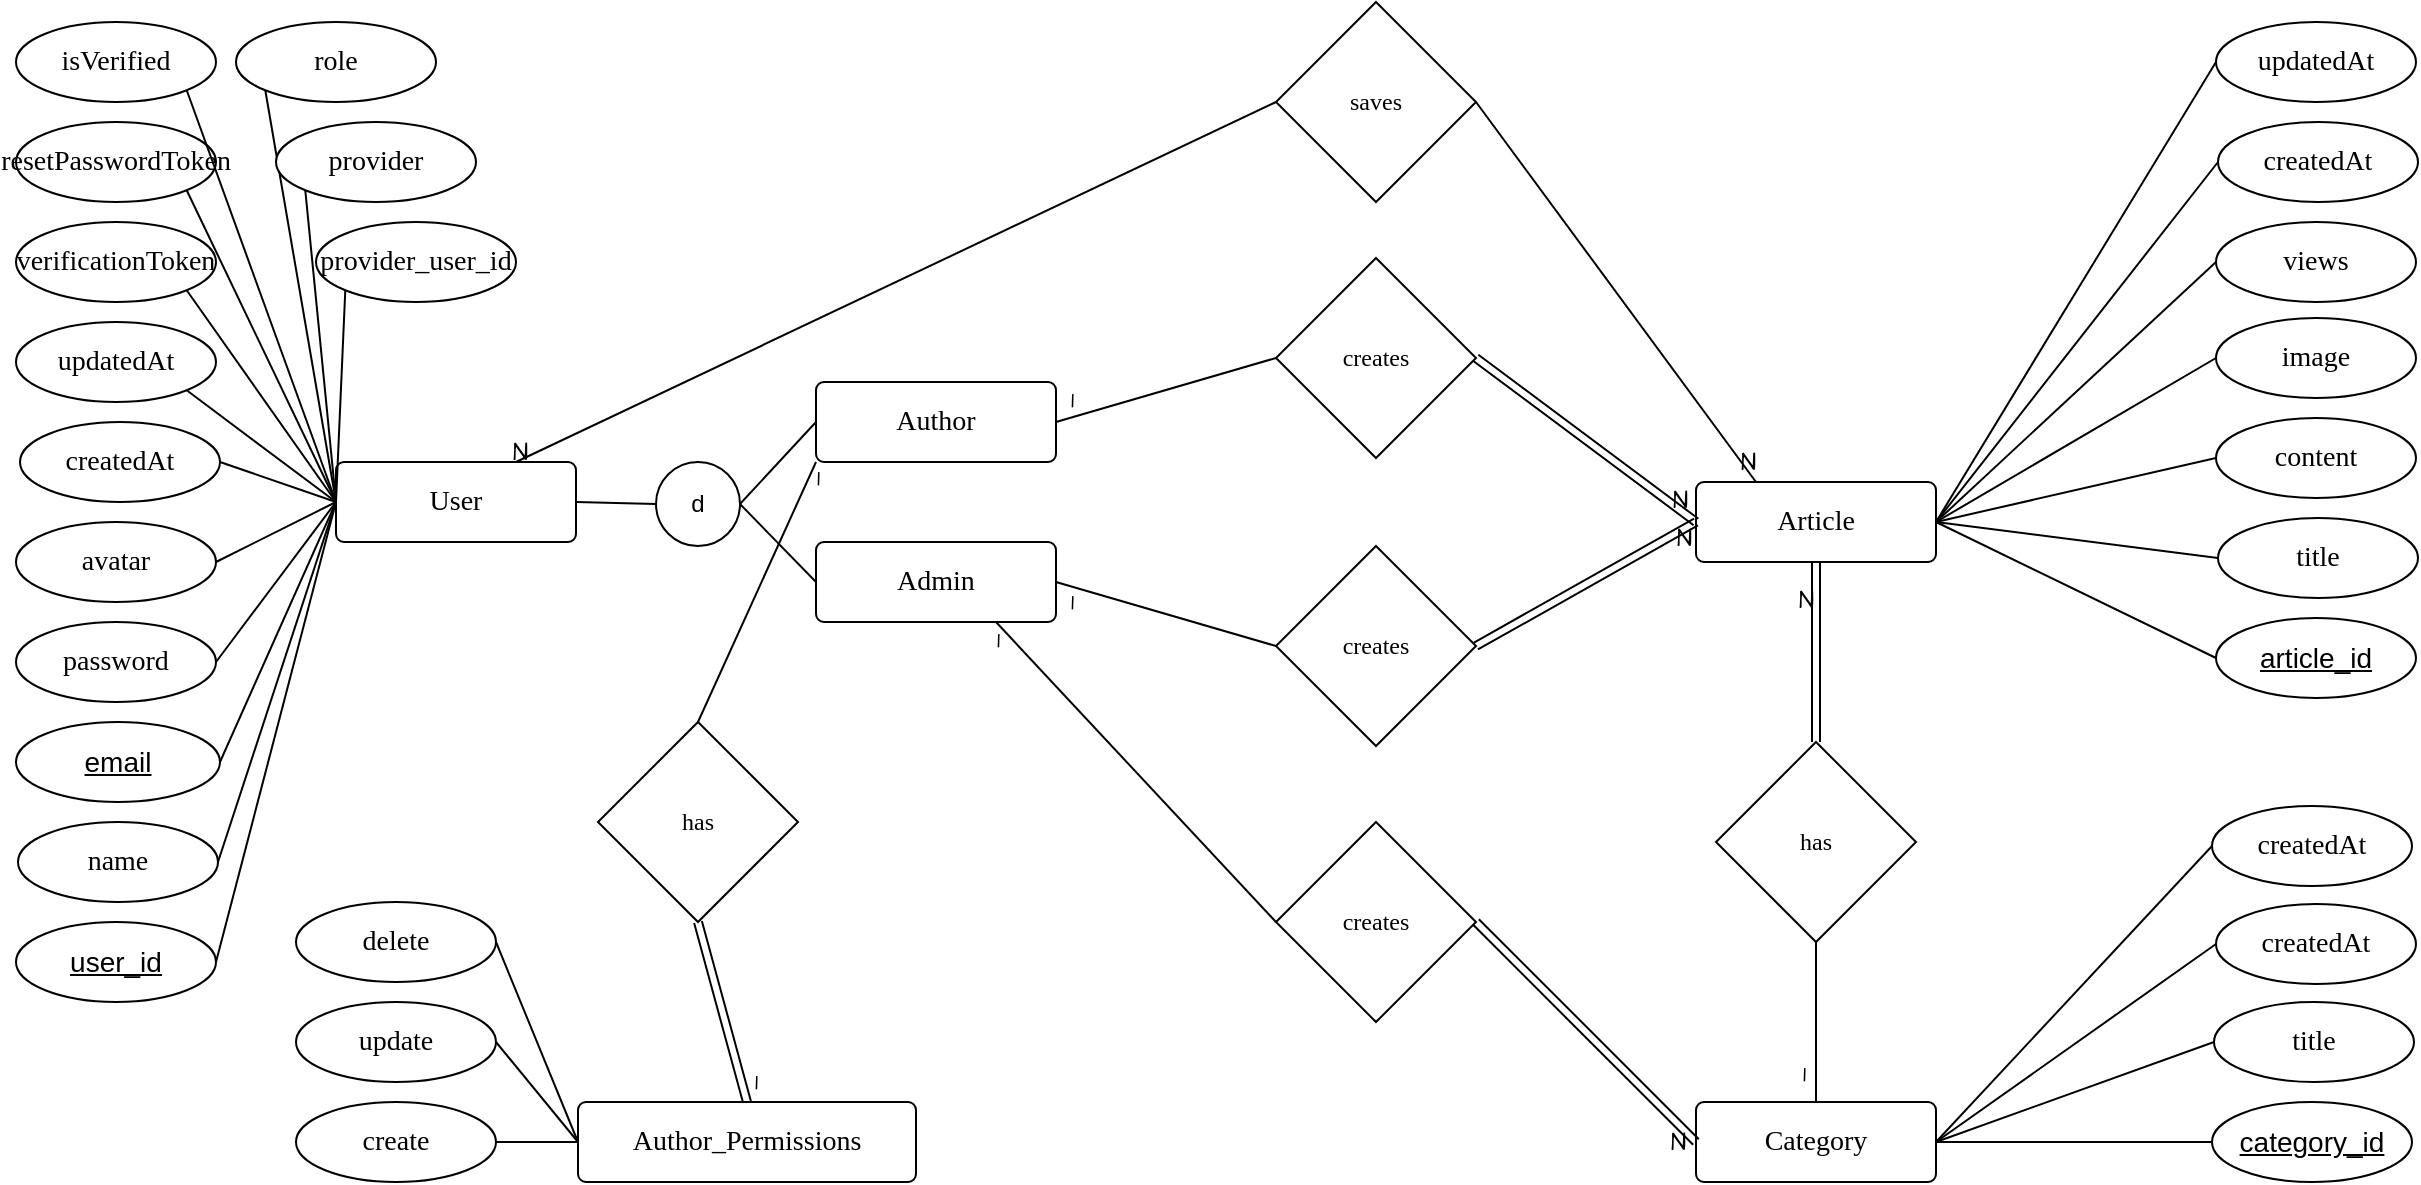 <mxfile version="24.8.9">
  <diagram name="FactEcho_ERD" id="890_jNCDA7X4Bcmrccux">
    <mxGraphModel dx="1867" dy="767" grid="1" gridSize="10" guides="1" tooltips="1" connect="1" arrows="1" fold="1" page="1" pageScale="1" pageWidth="1500" pageHeight="1500" background="#ffffff" math="0" shadow="0">
      <root>
        <mxCell id="0" />
        <mxCell id="1" parent="0" />
        <mxCell id="zv86cnZ0isYPRK_yYeSK-1" value="User" style="rounded=1;arcSize=10;whiteSpace=wrap;html=1;align=center;fontFamily=cascadia code;fontSize=14;" parent="1" vertex="1">
          <mxGeometry x="320" y="300" width="120" height="40" as="geometry" />
        </mxCell>
        <mxCell id="zv86cnZ0isYPRK_yYeSK-5" value="user_id" style="ellipse;whiteSpace=wrap;html=1;align=center;fontStyle=4;fontSize=14;" parent="1" vertex="1">
          <mxGeometry x="160" y="530" width="100" height="40" as="geometry" />
        </mxCell>
        <mxCell id="zv86cnZ0isYPRK_yYeSK-10" value="" style="endArrow=none;html=1;rounded=0;entryX=0;entryY=0.5;entryDx=0;entryDy=0;fontFamily=cascadia code;fontSize=14;exitX=1;exitY=0.5;exitDx=0;exitDy=0;" parent="1" source="zv86cnZ0isYPRK_yYeSK-5" target="zv86cnZ0isYPRK_yYeSK-1" edge="1">
          <mxGeometry relative="1" as="geometry">
            <mxPoint x="349" y="230" as="sourcePoint" />
            <mxPoint x="729" y="350" as="targetPoint" />
            <Array as="points" />
          </mxGeometry>
        </mxCell>
        <mxCell id="zv86cnZ0isYPRK_yYeSK-11" value="name" style="ellipse;whiteSpace=wrap;html=1;align=center;fontFamily=cascadia code;fontSize=14;" parent="1" vertex="1">
          <mxGeometry x="161" y="480" width="100" height="40" as="geometry" />
        </mxCell>
        <mxCell id="fLhaeGa8DQ7M7dZYa2ZT-3" value="password" style="ellipse;whiteSpace=wrap;html=1;align=center;fontFamily=cascadia code;fontSize=14;" parent="1" vertex="1">
          <mxGeometry x="160" y="380" width="100" height="40" as="geometry" />
        </mxCell>
        <mxCell id="fLhaeGa8DQ7M7dZYa2ZT-6" value="" style="endArrow=none;html=1;rounded=0;exitX=1;exitY=0.5;exitDx=0;exitDy=0;fontFamily=cascadia code;fontSize=14;entryX=0;entryY=0.5;entryDx=0;entryDy=0;" parent="1" source="fLhaeGa8DQ7M7dZYa2ZT-4" target="zv86cnZ0isYPRK_yYeSK-1" edge="1">
          <mxGeometry relative="1" as="geometry">
            <mxPoint x="334" y="134" as="sourcePoint" />
            <mxPoint x="401" y="350" as="targetPoint" />
            <Array as="points" />
          </mxGeometry>
        </mxCell>
        <mxCell id="fLhaeGa8DQ7M7dZYa2ZT-7" value="" style="endArrow=none;html=1;rounded=0;entryX=1;entryY=0.5;entryDx=0;entryDy=0;exitX=0;exitY=0.5;exitDx=0;exitDy=0;fontFamily=cascadia code;fontSize=14;exitPerimeter=0;" parent="1" source="zv86cnZ0isYPRK_yYeSK-1" target="fLhaeGa8DQ7M7dZYa2ZT-3" edge="1">
          <mxGeometry relative="1" as="geometry">
            <mxPoint x="344" y="144" as="sourcePoint" />
            <mxPoint x="399" y="190" as="targetPoint" />
            <Array as="points" />
          </mxGeometry>
        </mxCell>
        <mxCell id="fLhaeGa8DQ7M7dZYa2ZT-8" value="avatar" style="ellipse;whiteSpace=wrap;html=1;align=center;fontFamily=cascadia code;fontSize=14;" parent="1" vertex="1">
          <mxGeometry x="160" y="330" width="100" height="40" as="geometry" />
        </mxCell>
        <mxCell id="fLhaeGa8DQ7M7dZYa2ZT-9" value="" style="endArrow=none;html=1;rounded=0;entryX=1;entryY=0.5;entryDx=0;entryDy=0;exitX=0;exitY=0.5;exitDx=0;exitDy=0;fontFamily=cascadia code;fontSize=14;" parent="1" source="zv86cnZ0isYPRK_yYeSK-1" target="fLhaeGa8DQ7M7dZYa2ZT-8" edge="1">
          <mxGeometry relative="1" as="geometry">
            <mxPoint x="449" y="180" as="sourcePoint" />
            <mxPoint x="504" y="134" as="targetPoint" />
            <Array as="points" />
          </mxGeometry>
        </mxCell>
        <mxCell id="fLhaeGa8DQ7M7dZYa2ZT-14" value="createdAt" style="ellipse;whiteSpace=wrap;html=1;align=center;fontFamily=cascadia code;fontSize=14;" parent="1" vertex="1">
          <mxGeometry x="162" y="280" width="100" height="40" as="geometry" />
        </mxCell>
        <mxCell id="fLhaeGa8DQ7M7dZYa2ZT-15" value="updatedAt" style="ellipse;whiteSpace=wrap;html=1;align=center;fontFamily=cascadia code;fontSize=14;" parent="1" vertex="1">
          <mxGeometry x="160" y="230" width="100" height="40" as="geometry" />
        </mxCell>
        <mxCell id="fLhaeGa8DQ7M7dZYa2ZT-61" value="" style="endArrow=none;html=1;rounded=0;entryX=0;entryY=0.5;entryDx=0;entryDy=0;exitX=1;exitY=0.5;exitDx=0;exitDy=0;fontFamily=cascadia code;fontSize=14;" parent="1" source="zv86cnZ0isYPRK_yYeSK-11" target="zv86cnZ0isYPRK_yYeSK-1" edge="1">
          <mxGeometry relative="1" as="geometry">
            <mxPoint x="409" y="130" as="sourcePoint" />
            <mxPoint x="439" y="250" as="targetPoint" />
            <Array as="points" />
          </mxGeometry>
        </mxCell>
        <mxCell id="fLhaeGa8DQ7M7dZYa2ZT-4" value="email" style="ellipse;whiteSpace=wrap;html=1;align=center;fontStyle=4;fontSize=14;" parent="1" vertex="1">
          <mxGeometry x="160" y="430" width="102" height="40" as="geometry" />
        </mxCell>
        <mxCell id="fLhaeGa8DQ7M7dZYa2ZT-66" value="" style="endArrow=none;html=1;rounded=0;entryX=1;entryY=1;entryDx=0;entryDy=0;fontFamily=cascadia code;fontSize=14;exitX=0;exitY=0.5;exitDx=0;exitDy=0;" parent="1" source="zv86cnZ0isYPRK_yYeSK-1" target="fLhaeGa8DQ7M7dZYa2ZT-15" edge="1">
          <mxGeometry relative="1" as="geometry">
            <mxPoint x="519" y="250" as="sourcePoint" />
            <mxPoint x="589" y="110" as="targetPoint" />
            <Array as="points" />
          </mxGeometry>
        </mxCell>
        <mxCell id="fLhaeGa8DQ7M7dZYa2ZT-67" value="" style="endArrow=none;html=1;rounded=0;entryX=1;entryY=0.5;entryDx=0;entryDy=0;fontFamily=cascadia code;fontSize=14;exitX=0;exitY=0.5;exitDx=0;exitDy=0;" parent="1" source="zv86cnZ0isYPRK_yYeSK-1" target="fLhaeGa8DQ7M7dZYa2ZT-14" edge="1">
          <mxGeometry relative="1" as="geometry">
            <mxPoint x="529" y="260" as="sourcePoint" />
            <mxPoint x="654" y="134" as="targetPoint" />
            <Array as="points" />
          </mxGeometry>
        </mxCell>
        <mxCell id="KDxauUP3_yt1p3gHTJt_-2" value="isVerified" style="ellipse;whiteSpace=wrap;html=1;align=center;fontFamily=cascadia code;fontSize=14;" parent="1" vertex="1">
          <mxGeometry x="160" y="80" width="100" height="40" as="geometry" />
        </mxCell>
        <mxCell id="KDxauUP3_yt1p3gHTJt_-3" value="" style="endArrow=none;html=1;rounded=0;entryX=0;entryY=1;entryDx=0;entryDy=0;fontFamily=cascadia code;fontSize=14;exitX=0;exitY=0.5;exitDx=0;exitDy=0;" parent="1" source="zv86cnZ0isYPRK_yYeSK-1" target="JEWM_2Tjk1kCpfGmvyTu-3" edge="1">
          <mxGeometry relative="1" as="geometry">
            <mxPoint x="509" y="200" as="sourcePoint" />
            <mxPoint x="589" y="240" as="targetPoint" />
            <Array as="points" />
          </mxGeometry>
        </mxCell>
        <mxCell id="KDxauUP3_yt1p3gHTJt_-4" value="resetPasswordToken" style="ellipse;whiteSpace=wrap;html=1;align=center;fontFamily=cascadia code;fontSize=14;" parent="1" vertex="1">
          <mxGeometry x="160" y="130" width="100" height="40" as="geometry" />
        </mxCell>
        <mxCell id="KDxauUP3_yt1p3gHTJt_-5" value="verificationToken" style="ellipse;whiteSpace=wrap;html=1;align=center;fontFamily=cascadia code;fontSize=14;" parent="1" vertex="1">
          <mxGeometry x="160" y="180" width="100" height="40" as="geometry" />
        </mxCell>
        <mxCell id="KDxauUP3_yt1p3gHTJt_-6" value="" style="endArrow=none;html=1;rounded=0;entryX=1;entryY=1;entryDx=0;entryDy=0;fontFamily=cascadia code;fontSize=14;exitX=0;exitY=0.5;exitDx=0;exitDy=0;" parent="1" source="zv86cnZ0isYPRK_yYeSK-1" target="KDxauUP3_yt1p3gHTJt_-4" edge="1">
          <mxGeometry relative="1" as="geometry">
            <mxPoint x="509" y="170" as="sourcePoint" />
            <mxPoint x="589" y="90" as="targetPoint" />
            <Array as="points" />
          </mxGeometry>
        </mxCell>
        <mxCell id="KDxauUP3_yt1p3gHTJt_-7" value="" style="endArrow=none;html=1;rounded=0;entryX=1;entryY=1;entryDx=0;entryDy=0;fontFamily=cascadia code;fontSize=14;exitX=0;exitY=0.5;exitDx=0;exitDy=0;" parent="1" source="zv86cnZ0isYPRK_yYeSK-1" target="KDxauUP3_yt1p3gHTJt_-5" edge="1">
          <mxGeometry relative="1" as="geometry">
            <mxPoint x="519" y="180" as="sourcePoint" />
            <mxPoint x="599" y="100" as="targetPoint" />
            <Array as="points" />
          </mxGeometry>
        </mxCell>
        <mxCell id="Nm6vEAilwif3-0i5tu0z-9" value="Article" style="rounded=1;arcSize=10;whiteSpace=wrap;html=1;align=center;fontFamily=cascadia code;fontSize=14;" parent="1" vertex="1">
          <mxGeometry x="1000" y="310" width="120" height="40" as="geometry" />
        </mxCell>
        <mxCell id="Nm6vEAilwif3-0i5tu0z-10" value="article_id" style="ellipse;whiteSpace=wrap;html=1;align=center;fontStyle=4;fontSize=14;" parent="1" vertex="1">
          <mxGeometry x="1260" y="378" width="100" height="40" as="geometry" />
        </mxCell>
        <mxCell id="Nm6vEAilwif3-0i5tu0z-11" value="" style="endArrow=none;html=1;rounded=0;entryX=1;entryY=0.5;entryDx=0;entryDy=0;fontFamily=cascadia code;fontSize=14;exitX=0;exitY=0.5;exitDx=0;exitDy=0;" parent="1" source="Nm6vEAilwif3-0i5tu0z-10" target="Nm6vEAilwif3-0i5tu0z-9" edge="1">
          <mxGeometry relative="1" as="geometry">
            <mxPoint x="800" y="-42" as="sourcePoint" />
            <mxPoint x="1180" y="78" as="targetPoint" />
            <Array as="points" />
          </mxGeometry>
        </mxCell>
        <mxCell id="Nm6vEAilwif3-0i5tu0z-12" value="title" style="ellipse;whiteSpace=wrap;html=1;align=center;fontFamily=cascadia code;fontSize=14;" parent="1" vertex="1">
          <mxGeometry x="1261" y="328" width="100" height="40" as="geometry" />
        </mxCell>
        <mxCell id="Nm6vEAilwif3-0i5tu0z-14" value="image" style="ellipse;whiteSpace=wrap;html=1;align=center;fontFamily=cascadia code;fontSize=14;" parent="1" vertex="1">
          <mxGeometry x="1260" y="228" width="100" height="40" as="geometry" />
        </mxCell>
        <mxCell id="Nm6vEAilwif3-0i5tu0z-15" value="" style="endArrow=none;html=1;rounded=0;exitX=0;exitY=0.5;exitDx=0;exitDy=0;fontFamily=cascadia code;fontSize=14;entryX=1;entryY=0.5;entryDx=0;entryDy=0;" parent="1" source="Nm6vEAilwif3-0i5tu0z-38" target="Nm6vEAilwif3-0i5tu0z-9" edge="1">
          <mxGeometry relative="1" as="geometry">
            <mxPoint x="713.0" y="178" as="sourcePoint" />
            <mxPoint x="852" y="78" as="targetPoint" />
            <Array as="points" />
          </mxGeometry>
        </mxCell>
        <mxCell id="Nm6vEAilwif3-0i5tu0z-16" value="" style="endArrow=none;html=1;rounded=0;entryX=0;entryY=0.5;entryDx=0;entryDy=0;exitX=1;exitY=0.5;exitDx=0;exitDy=0;fontFamily=cascadia code;fontSize=14;" parent="1" source="Nm6vEAilwif3-0i5tu0z-9" target="Nm6vEAilwif3-0i5tu0z-14" edge="1">
          <mxGeometry relative="1" as="geometry">
            <mxPoint x="795" y="-128" as="sourcePoint" />
            <mxPoint x="850" y="-82" as="targetPoint" />
            <Array as="points" />
          </mxGeometry>
        </mxCell>
        <mxCell id="Nm6vEAilwif3-0i5tu0z-19" value="createdAt" style="ellipse;whiteSpace=wrap;html=1;align=center;fontFamily=cascadia code;fontSize=14;" parent="1" vertex="1">
          <mxGeometry x="1261" y="130" width="100" height="40" as="geometry" />
        </mxCell>
        <mxCell id="Nm6vEAilwif3-0i5tu0z-20" value="updatedAt" style="ellipse;whiteSpace=wrap;html=1;align=center;fontFamily=cascadia code;fontSize=14;" parent="1" vertex="1">
          <mxGeometry x="1260" y="80" width="100" height="40" as="geometry" />
        </mxCell>
        <mxCell id="Nm6vEAilwif3-0i5tu0z-21" value="" style="endArrow=none;html=1;rounded=0;entryX=1;entryY=0.5;entryDx=0;entryDy=0;exitX=0;exitY=0.5;exitDx=0;exitDy=0;fontFamily=cascadia code;fontSize=14;" parent="1" source="Nm6vEAilwif3-0i5tu0z-12" target="Nm6vEAilwif3-0i5tu0z-9" edge="1">
          <mxGeometry relative="1" as="geometry">
            <mxPoint x="860" y="-142" as="sourcePoint" />
            <mxPoint x="890" y="-22" as="targetPoint" />
            <Array as="points" />
          </mxGeometry>
        </mxCell>
        <mxCell id="Nm6vEAilwif3-0i5tu0z-24" value="" style="endArrow=none;html=1;rounded=0;entryX=0;entryY=0.5;entryDx=0;entryDy=0;fontFamily=cascadia code;fontSize=14;exitX=1;exitY=0.5;exitDx=0;exitDy=0;" parent="1" source="Nm6vEAilwif3-0i5tu0z-9" target="Nm6vEAilwif3-0i5tu0z-20" edge="1">
          <mxGeometry relative="1" as="geometry">
            <mxPoint x="970" y="-22" as="sourcePoint" />
            <mxPoint x="1040" y="-162" as="targetPoint" />
            <Array as="points" />
          </mxGeometry>
        </mxCell>
        <mxCell id="Nm6vEAilwif3-0i5tu0z-25" value="" style="endArrow=none;html=1;rounded=0;entryX=0;entryY=0.5;entryDx=0;entryDy=0;fontFamily=cascadia code;fontSize=14;exitX=1;exitY=0.5;exitDx=0;exitDy=0;" parent="1" source="Nm6vEAilwif3-0i5tu0z-9" target="Nm6vEAilwif3-0i5tu0z-19" edge="1">
          <mxGeometry relative="1" as="geometry">
            <mxPoint x="980" y="-12" as="sourcePoint" />
            <mxPoint x="1105" y="-138" as="targetPoint" />
            <Array as="points" />
          </mxGeometry>
        </mxCell>
        <mxCell id="Nm6vEAilwif3-0i5tu0z-38" value="content" style="ellipse;whiteSpace=wrap;html=1;align=center;fontFamily=cascadia code;fontSize=14;" parent="1" vertex="1">
          <mxGeometry x="1260" y="278" width="100" height="40" as="geometry" />
        </mxCell>
        <mxCell id="Nm6vEAilwif3-0i5tu0z-39" value="Category" style="rounded=1;arcSize=10;whiteSpace=wrap;html=1;align=center;fontFamily=cascadia code;fontSize=14;" parent="1" vertex="1">
          <mxGeometry x="1000" y="620" width="120" height="40" as="geometry" />
        </mxCell>
        <mxCell id="Nm6vEAilwif3-0i5tu0z-40" value="category_id" style="ellipse;whiteSpace=wrap;html=1;align=center;fontStyle=4;fontSize=14;" parent="1" vertex="1">
          <mxGeometry x="1258" y="620" width="100" height="40" as="geometry" />
        </mxCell>
        <mxCell id="Nm6vEAilwif3-0i5tu0z-41" value="" style="endArrow=none;html=1;rounded=0;entryX=1;entryY=0.5;entryDx=0;entryDy=0;fontFamily=cascadia code;fontSize=14;exitX=0;exitY=0.5;exitDx=0;exitDy=0;" parent="1" source="Nm6vEAilwif3-0i5tu0z-40" target="Nm6vEAilwif3-0i5tu0z-39" edge="1">
          <mxGeometry relative="1" as="geometry">
            <mxPoint x="800" y="440" as="sourcePoint" />
            <mxPoint x="1180" y="560" as="targetPoint" />
            <Array as="points" />
          </mxGeometry>
        </mxCell>
        <mxCell id="Nm6vEAilwif3-0i5tu0z-42" value="title" style="ellipse;whiteSpace=wrap;html=1;align=center;fontFamily=cascadia code;fontSize=14;" parent="1" vertex="1">
          <mxGeometry x="1259" y="570" width="100" height="40" as="geometry" />
        </mxCell>
        <mxCell id="Nm6vEAilwif3-0i5tu0z-44" value="createdAt" style="ellipse;whiteSpace=wrap;html=1;align=center;fontFamily=cascadia code;fontSize=14;" parent="1" vertex="1">
          <mxGeometry x="1260" y="521" width="100" height="40" as="geometry" />
        </mxCell>
        <mxCell id="Nm6vEAilwif3-0i5tu0z-46" value="" style="endArrow=none;html=1;rounded=0;entryX=0;entryY=0.5;entryDx=0;entryDy=0;exitX=1;exitY=0.5;exitDx=0;exitDy=0;fontFamily=cascadia code;fontSize=14;" parent="1" source="Nm6vEAilwif3-0i5tu0z-39" target="Nm6vEAilwif3-0i5tu0z-44" edge="1">
          <mxGeometry relative="1" as="geometry">
            <mxPoint x="795" y="354" as="sourcePoint" />
            <mxPoint x="850" y="400" as="targetPoint" />
            <Array as="points" />
          </mxGeometry>
        </mxCell>
        <mxCell id="Nm6vEAilwif3-0i5tu0z-50" value="" style="endArrow=none;html=1;rounded=0;entryX=1;entryY=0.5;entryDx=0;entryDy=0;exitX=0;exitY=0.5;exitDx=0;exitDy=0;fontFamily=cascadia code;fontSize=14;" parent="1" source="Nm6vEAilwif3-0i5tu0z-42" target="Nm6vEAilwif3-0i5tu0z-39" edge="1">
          <mxGeometry relative="1" as="geometry">
            <mxPoint x="860" y="340" as="sourcePoint" />
            <mxPoint x="890" y="460" as="targetPoint" />
            <Array as="points" />
          </mxGeometry>
        </mxCell>
        <mxCell id="Nm6vEAilwif3-0i5tu0z-61" value="has" style="rhombus;whiteSpace=wrap;html=1;hachureGap=4;fontFamily=cascadia code;" parent="1" vertex="1">
          <mxGeometry x="1010" y="440" width="100" height="100" as="geometry" />
        </mxCell>
        <mxCell id="Nm6vEAilwif3-0i5tu0z-68" value="" style="shape=link;html=1;rounded=0;hachureGap=4;fontFamily=Architects Daughter;fontSource=https%3A%2F%2Ffonts.googleapis.com%2Fcss%3Ffamily%3DArchitects%2BDaughter;exitX=0.5;exitY=0;exitDx=0;exitDy=0;entryX=0.5;entryY=1;entryDx=0;entryDy=0;" parent="1" source="Nm6vEAilwif3-0i5tu0z-61" target="Nm6vEAilwif3-0i5tu0z-9" edge="1">
          <mxGeometry relative="1" as="geometry">
            <mxPoint x="1139" y="408" as="sourcePoint" />
            <mxPoint x="1259" y="338" as="targetPoint" />
          </mxGeometry>
        </mxCell>
        <mxCell id="Nm6vEAilwif3-0i5tu0z-69" value="N" style="resizable=0;html=1;whiteSpace=wrap;align=right;verticalAlign=bottom;hachureGap=4;fontFamily=Architects Daughter;fontSource=https%3A%2F%2Ffonts.googleapis.com%2Fcss%3Ffamily%3DArchitects%2BDaughter;" parent="Nm6vEAilwif3-0i5tu0z-68" connectable="0" vertex="1">
          <mxGeometry x="1" relative="1" as="geometry">
            <mxPoint y="28" as="offset" />
          </mxGeometry>
        </mxCell>
        <mxCell id="Nm6vEAilwif3-0i5tu0z-70" value="" style="endArrow=none;html=1;rounded=0;hachureGap=4;fontFamily=Architects Daughter;fontSource=https%3A%2F%2Ffonts.googleapis.com%2Fcss%3Ffamily%3DArchitects%2BDaughter;exitX=0.5;exitY=1;exitDx=0;exitDy=0;entryX=0.5;entryY=0;entryDx=0;entryDy=0;" parent="1" source="Nm6vEAilwif3-0i5tu0z-61" target="Nm6vEAilwif3-0i5tu0z-39" edge="1">
          <mxGeometry relative="1" as="geometry">
            <mxPoint x="1028" y="650" as="sourcePoint" />
            <mxPoint x="1027" y="740" as="targetPoint" />
          </mxGeometry>
        </mxCell>
        <mxCell id="Nm6vEAilwif3-0i5tu0z-71" value="1" style="resizable=0;html=1;whiteSpace=wrap;align=right;verticalAlign=bottom;hachureGap=4;fontFamily=Architects Daughter;fontSource=https%3A%2F%2Ffonts.googleapis.com%2Fcss%3Ffamily%3DArchitects%2BDaughter;" parent="Nm6vEAilwif3-0i5tu0z-70" connectable="0" vertex="1">
          <mxGeometry x="1" relative="1" as="geometry">
            <mxPoint x="-4" y="-5" as="offset" />
          </mxGeometry>
        </mxCell>
        <mxCell id="wHfs2Xhjp_VA-QUPZ6fN-3" value="createdAt" style="ellipse;whiteSpace=wrap;html=1;align=center;fontFamily=cascadia code;fontSize=14;" parent="1" vertex="1">
          <mxGeometry x="1258" y="472" width="100" height="40" as="geometry" />
        </mxCell>
        <mxCell id="wHfs2Xhjp_VA-QUPZ6fN-4" value="" style="endArrow=none;html=1;rounded=0;entryX=0;entryY=0.5;entryDx=0;entryDy=0;exitX=1;exitY=0.5;exitDx=0;exitDy=0;fontFamily=cascadia code;fontSize=14;" parent="1" source="Nm6vEAilwif3-0i5tu0z-39" target="wHfs2Xhjp_VA-QUPZ6fN-3" edge="1">
          <mxGeometry relative="1" as="geometry">
            <mxPoint x="982" y="770" as="sourcePoint" />
            <mxPoint x="723" y="671" as="targetPoint" />
            <Array as="points" />
          </mxGeometry>
        </mxCell>
        <mxCell id="wHfs2Xhjp_VA-QUPZ6fN-7" value="Author" style="rounded=1;arcSize=10;whiteSpace=wrap;html=1;align=center;fontFamily=cascadia code;fontSize=14;" parent="1" vertex="1">
          <mxGeometry x="560" y="260" width="120" height="40" as="geometry" />
        </mxCell>
        <mxCell id="wHfs2Xhjp_VA-QUPZ6fN-8" value="Admin" style="rounded=1;arcSize=10;whiteSpace=wrap;html=1;align=center;fontFamily=cascadia code;fontSize=14;" parent="1" vertex="1">
          <mxGeometry x="560" y="340" width="120" height="40" as="geometry" />
        </mxCell>
        <mxCell id="wHfs2Xhjp_VA-QUPZ6fN-9" value="d" style="ellipse;whiteSpace=wrap;html=1;aspect=fixed;" parent="1" vertex="1">
          <mxGeometry x="480" y="300" width="42" height="42" as="geometry" />
        </mxCell>
        <mxCell id="wHfs2Xhjp_VA-QUPZ6fN-10" value="" style="endArrow=none;html=1;rounded=0;entryX=1;entryY=0.5;entryDx=0;entryDy=0;exitX=0;exitY=0.5;exitDx=0;exitDy=0;fontFamily=cascadia code;fontSize=14;" parent="1" source="wHfs2Xhjp_VA-QUPZ6fN-9" target="zv86cnZ0isYPRK_yYeSK-1" edge="1">
          <mxGeometry relative="1" as="geometry">
            <mxPoint x="330" y="330" as="sourcePoint" />
            <mxPoint x="270" y="410" as="targetPoint" />
            <Array as="points" />
          </mxGeometry>
        </mxCell>
        <mxCell id="wHfs2Xhjp_VA-QUPZ6fN-11" value="" style="endArrow=none;html=1;rounded=0;entryX=1;entryY=0.5;entryDx=0;entryDy=0;exitX=0;exitY=0.5;exitDx=0;exitDy=0;fontFamily=cascadia code;fontSize=14;" parent="1" source="wHfs2Xhjp_VA-QUPZ6fN-7" target="wHfs2Xhjp_VA-QUPZ6fN-9" edge="1">
          <mxGeometry relative="1" as="geometry">
            <mxPoint x="490" y="331" as="sourcePoint" />
            <mxPoint x="450" y="330" as="targetPoint" />
            <Array as="points" />
          </mxGeometry>
        </mxCell>
        <mxCell id="wHfs2Xhjp_VA-QUPZ6fN-12" value="" style="endArrow=none;html=1;rounded=0;entryX=1;entryY=0.5;entryDx=0;entryDy=0;exitX=0;exitY=0.5;exitDx=0;exitDy=0;fontFamily=cascadia code;fontSize=14;" parent="1" source="wHfs2Xhjp_VA-QUPZ6fN-8" target="wHfs2Xhjp_VA-QUPZ6fN-9" edge="1">
          <mxGeometry relative="1" as="geometry">
            <mxPoint x="570" y="290" as="sourcePoint" />
            <mxPoint x="532" y="331" as="targetPoint" />
            <Array as="points" />
          </mxGeometry>
        </mxCell>
        <mxCell id="wHfs2Xhjp_VA-QUPZ6fN-17" value="creates" style="rhombus;whiteSpace=wrap;html=1;hachureGap=4;fontFamily=cascadia code;" parent="1" vertex="1">
          <mxGeometry x="790" y="198" width="100" height="100" as="geometry" />
        </mxCell>
        <mxCell id="wHfs2Xhjp_VA-QUPZ6fN-18" value="creates" style="rhombus;whiteSpace=wrap;html=1;hachureGap=4;fontFamily=cascadia code;" parent="1" vertex="1">
          <mxGeometry x="790" y="342" width="100" height="100" as="geometry" />
        </mxCell>
        <mxCell id="wHfs2Xhjp_VA-QUPZ6fN-24" value="" style="endArrow=none;html=1;rounded=0;hachureGap=4;fontFamily=Architects Daughter;fontSource=https%3A%2F%2Ffonts.googleapis.com%2Fcss%3Ffamily%3DArchitects%2BDaughter;exitX=0;exitY=0.5;exitDx=0;exitDy=0;entryX=1;entryY=0.5;entryDx=0;entryDy=0;" parent="1" source="wHfs2Xhjp_VA-QUPZ6fN-17" target="wHfs2Xhjp_VA-QUPZ6fN-7" edge="1">
          <mxGeometry relative="1" as="geometry">
            <mxPoint x="900" y="240" as="sourcePoint" />
            <mxPoint x="1010" y="360" as="targetPoint" />
          </mxGeometry>
        </mxCell>
        <mxCell id="wHfs2Xhjp_VA-QUPZ6fN-25" value="1" style="resizable=0;html=1;whiteSpace=wrap;align=right;verticalAlign=bottom;hachureGap=4;fontFamily=Architects Daughter;fontSource=https%3A%2F%2Ffonts.googleapis.com%2Fcss%3Ffamily%3DArchitects%2BDaughter;" parent="wHfs2Xhjp_VA-QUPZ6fN-24" connectable="0" vertex="1">
          <mxGeometry x="1" relative="1" as="geometry">
            <mxPoint x="10" y="-1" as="offset" />
          </mxGeometry>
        </mxCell>
        <mxCell id="wHfs2Xhjp_VA-QUPZ6fN-26" value="" style="endArrow=none;html=1;rounded=0;hachureGap=4;fontFamily=Architects Daughter;fontSource=https%3A%2F%2Ffonts.googleapis.com%2Fcss%3Ffamily%3DArchitects%2BDaughter;exitX=0;exitY=0.5;exitDx=0;exitDy=0;entryX=1;entryY=0.5;entryDx=0;entryDy=0;" parent="1" source="wHfs2Xhjp_VA-QUPZ6fN-18" target="wHfs2Xhjp_VA-QUPZ6fN-8" edge="1">
          <mxGeometry relative="1" as="geometry">
            <mxPoint x="800" y="240" as="sourcePoint" />
            <mxPoint x="690" y="290" as="targetPoint" />
          </mxGeometry>
        </mxCell>
        <mxCell id="wHfs2Xhjp_VA-QUPZ6fN-27" value="1" style="resizable=0;html=1;whiteSpace=wrap;align=right;verticalAlign=bottom;hachureGap=4;fontFamily=Architects Daughter;fontSource=https%3A%2F%2Ffonts.googleapis.com%2Fcss%3Ffamily%3DArchitects%2BDaughter;" parent="wHfs2Xhjp_VA-QUPZ6fN-26" connectable="0" vertex="1">
          <mxGeometry x="1" relative="1" as="geometry">
            <mxPoint x="10" y="19" as="offset" />
          </mxGeometry>
        </mxCell>
        <mxCell id="wHfs2Xhjp_VA-QUPZ6fN-28" value="" style="shape=link;html=1;rounded=0;hachureGap=4;fontFamily=Architects Daughter;fontSource=https%3A%2F%2Ffonts.googleapis.com%2Fcss%3Ffamily%3DArchitects%2BDaughter;exitX=1;exitY=0.5;exitDx=0;exitDy=0;entryX=0;entryY=0.5;entryDx=0;entryDy=0;" parent="1" source="wHfs2Xhjp_VA-QUPZ6fN-17" target="Nm6vEAilwif3-0i5tu0z-9" edge="1">
          <mxGeometry relative="1" as="geometry">
            <mxPoint x="1070" y="450" as="sourcePoint" />
            <mxPoint x="1070" y="360" as="targetPoint" />
          </mxGeometry>
        </mxCell>
        <mxCell id="wHfs2Xhjp_VA-QUPZ6fN-29" value="N" style="resizable=0;html=1;whiteSpace=wrap;align=right;verticalAlign=bottom;hachureGap=4;fontFamily=Architects Daughter;fontSource=https%3A%2F%2Ffonts.googleapis.com%2Fcss%3Ffamily%3DArchitects%2BDaughter;" parent="wHfs2Xhjp_VA-QUPZ6fN-28" connectable="0" vertex="1">
          <mxGeometry x="1" relative="1" as="geometry">
            <mxPoint x="-2" y="-1" as="offset" />
          </mxGeometry>
        </mxCell>
        <mxCell id="wHfs2Xhjp_VA-QUPZ6fN-30" value="" style="shape=link;html=1;rounded=0;hachureGap=4;fontFamily=Architects Daughter;fontSource=https%3A%2F%2Ffonts.googleapis.com%2Fcss%3Ffamily%3DArchitects%2BDaughter;exitX=1;exitY=0.5;exitDx=0;exitDy=0;entryX=0;entryY=0.5;entryDx=0;entryDy=0;" parent="1" source="wHfs2Xhjp_VA-QUPZ6fN-18" target="Nm6vEAilwif3-0i5tu0z-9" edge="1">
          <mxGeometry relative="1" as="geometry">
            <mxPoint x="900" y="258" as="sourcePoint" />
            <mxPoint x="990" y="350" as="targetPoint" />
          </mxGeometry>
        </mxCell>
        <mxCell id="wHfs2Xhjp_VA-QUPZ6fN-31" value="N" style="resizable=0;html=1;whiteSpace=wrap;align=right;verticalAlign=bottom;hachureGap=4;fontFamily=Architects Daughter;fontSource=https%3A%2F%2Ffonts.googleapis.com%2Fcss%3Ffamily%3DArchitects%2BDaughter;" parent="wHfs2Xhjp_VA-QUPZ6fN-30" connectable="0" vertex="1">
          <mxGeometry x="1" relative="1" as="geometry">
            <mxPoint x="-1" y="18" as="offset" />
          </mxGeometry>
        </mxCell>
        <mxCell id="wHfs2Xhjp_VA-QUPZ6fN-32" value="saves" style="rhombus;whiteSpace=wrap;html=1;hachureGap=4;fontFamily=cascadia code;" parent="1" vertex="1">
          <mxGeometry x="790" y="70" width="100" height="100" as="geometry" />
        </mxCell>
        <mxCell id="wHfs2Xhjp_VA-QUPZ6fN-33" value="" style="endArrow=none;html=1;rounded=0;hachureGap=4;fontFamily=Architects Daughter;fontSource=https%3A%2F%2Ffonts.googleapis.com%2Fcss%3Ffamily%3DArchitects%2BDaughter;exitX=0;exitY=0.5;exitDx=0;exitDy=0;entryX=0.75;entryY=0;entryDx=0;entryDy=0;curved=0;flowAnimation=0;jumpStyle=none;" parent="1" source="wHfs2Xhjp_VA-QUPZ6fN-32" target="zv86cnZ0isYPRK_yYeSK-1" edge="1">
          <mxGeometry relative="1" as="geometry">
            <mxPoint x="800" y="402" as="sourcePoint" />
            <mxPoint x="690" y="370" as="targetPoint" />
            <Array as="points" />
          </mxGeometry>
        </mxCell>
        <mxCell id="wHfs2Xhjp_VA-QUPZ6fN-34" value="N" style="resizable=0;html=1;whiteSpace=wrap;align=right;verticalAlign=bottom;hachureGap=4;fontFamily=Architects Daughter;fontSource=https%3A%2F%2Ffonts.googleapis.com%2Fcss%3Ffamily%3DArchitects%2BDaughter;" parent="wHfs2Xhjp_VA-QUPZ6fN-33" connectable="0" vertex="1">
          <mxGeometry x="1" relative="1" as="geometry">
            <mxPoint x="8" y="4" as="offset" />
          </mxGeometry>
        </mxCell>
        <mxCell id="wHfs2Xhjp_VA-QUPZ6fN-35" value="" style="endArrow=none;html=1;rounded=0;hachureGap=4;fontFamily=Architects Daughter;fontSource=https%3A%2F%2Ffonts.googleapis.com%2Fcss%3Ffamily%3DArchitects%2BDaughter;exitX=1;exitY=0.5;exitDx=0;exitDy=0;entryX=0.25;entryY=0;entryDx=0;entryDy=0;" parent="1" source="wHfs2Xhjp_VA-QUPZ6fN-32" target="Nm6vEAilwif3-0i5tu0z-9" edge="1">
          <mxGeometry relative="1" as="geometry">
            <mxPoint x="580" y="570" as="sourcePoint" />
            <mxPoint x="390" y="350" as="targetPoint" />
          </mxGeometry>
        </mxCell>
        <mxCell id="wHfs2Xhjp_VA-QUPZ6fN-36" value="N" style="resizable=0;html=1;whiteSpace=wrap;align=right;verticalAlign=bottom;hachureGap=4;fontFamily=Architects Daughter;fontSource=https%3A%2F%2Ffonts.googleapis.com%2Fcss%3Ffamily%3DArchitects%2BDaughter;" parent="wHfs2Xhjp_VA-QUPZ6fN-35" connectable="0" vertex="1">
          <mxGeometry x="1" relative="1" as="geometry">
            <mxPoint x="2" as="offset" />
          </mxGeometry>
        </mxCell>
        <mxCell id="JEWM_2Tjk1kCpfGmvyTu-3" value="role" style="ellipse;whiteSpace=wrap;html=1;align=center;fontFamily=cascadia code;fontSize=14;" parent="1" vertex="1">
          <mxGeometry x="270" y="80" width="100" height="40" as="geometry" />
        </mxCell>
        <mxCell id="JEWM_2Tjk1kCpfGmvyTu-4" value="" style="endArrow=none;html=1;rounded=0;entryX=1;entryY=1;entryDx=0;entryDy=0;fontFamily=cascadia code;fontSize=14;exitX=0;exitY=0.5;exitDx=0;exitDy=0;" parent="1" source="zv86cnZ0isYPRK_yYeSK-1" target="KDxauUP3_yt1p3gHTJt_-2" edge="1">
          <mxGeometry relative="1" as="geometry">
            <mxPoint x="330" y="330" as="sourcePoint" />
            <mxPoint x="330" y="130" as="targetPoint" />
            <Array as="points" />
          </mxGeometry>
        </mxCell>
        <mxCell id="lDclk30vI1PgJUvPeAz_-1" value="creates" style="rhombus;whiteSpace=wrap;html=1;hachureGap=4;fontFamily=cascadia code;" parent="1" vertex="1">
          <mxGeometry x="790" y="480" width="100" height="100" as="geometry" />
        </mxCell>
        <mxCell id="lDclk30vI1PgJUvPeAz_-2" value="" style="endArrow=none;html=1;rounded=0;hachureGap=4;fontFamily=Architects Daughter;fontSource=https%3A%2F%2Ffonts.googleapis.com%2Fcss%3Ffamily%3DArchitects%2BDaughter;exitX=0;exitY=0.5;exitDx=0;exitDy=0;entryX=0.75;entryY=1;entryDx=0;entryDy=0;" parent="1" source="lDclk30vI1PgJUvPeAz_-1" target="wHfs2Xhjp_VA-QUPZ6fN-8" edge="1">
          <mxGeometry relative="1" as="geometry">
            <mxPoint x="800" y="402" as="sourcePoint" />
            <mxPoint x="690" y="370" as="targetPoint" />
          </mxGeometry>
        </mxCell>
        <mxCell id="lDclk30vI1PgJUvPeAz_-3" value="1" style="resizable=0;html=1;whiteSpace=wrap;align=right;verticalAlign=bottom;hachureGap=4;fontFamily=Architects Daughter;fontSource=https%3A%2F%2Ffonts.googleapis.com%2Fcss%3Ffamily%3DArchitects%2BDaughter;" parent="lDclk30vI1PgJUvPeAz_-2" connectable="0" vertex="1">
          <mxGeometry x="1" relative="1" as="geometry">
            <mxPoint x="3" y="18" as="offset" />
          </mxGeometry>
        </mxCell>
        <mxCell id="lDclk30vI1PgJUvPeAz_-4" value="" style="shape=link;html=1;rounded=0;hachureGap=4;fontFamily=Architects Daughter;fontSource=https%3A%2F%2Ffonts.googleapis.com%2Fcss%3Ffamily%3DArchitects%2BDaughter;exitX=1;exitY=0.5;exitDx=0;exitDy=0;entryX=0;entryY=0.5;entryDx=0;entryDy=0;" parent="1" source="lDclk30vI1PgJUvPeAz_-1" target="Nm6vEAilwif3-0i5tu0z-39" edge="1">
          <mxGeometry relative="1" as="geometry">
            <mxPoint x="900" y="402" as="sourcePoint" />
            <mxPoint x="1010" y="340" as="targetPoint" />
          </mxGeometry>
        </mxCell>
        <mxCell id="lDclk30vI1PgJUvPeAz_-5" value="N" style="resizable=0;html=1;whiteSpace=wrap;align=right;verticalAlign=bottom;hachureGap=4;fontFamily=Architects Daughter;fontSource=https%3A%2F%2Ffonts.googleapis.com%2Fcss%3Ffamily%3DArchitects%2BDaughter;" parent="lDclk30vI1PgJUvPeAz_-4" connectable="0" vertex="1">
          <mxGeometry x="1" relative="1" as="geometry">
            <mxPoint x="-3" y="10" as="offset" />
          </mxGeometry>
        </mxCell>
        <mxCell id="IIXVSySY6gHwKhgR8hEN-1" value="Author_Permissions" style="rounded=1;arcSize=10;whiteSpace=wrap;html=1;align=center;fontFamily=cascadia code;fontSize=14;" parent="1" vertex="1">
          <mxGeometry x="441" y="620" width="169" height="40" as="geometry" />
        </mxCell>
        <mxCell id="IIXVSySY6gHwKhgR8hEN-4" value="create" style="ellipse;whiteSpace=wrap;html=1;align=center;fontFamily=cascadia code;fontSize=14;" parent="1" vertex="1">
          <mxGeometry x="300" y="620" width="100" height="40" as="geometry" />
        </mxCell>
        <mxCell id="IIXVSySY6gHwKhgR8hEN-5" value="update" style="ellipse;whiteSpace=wrap;html=1;align=center;fontFamily=cascadia code;fontSize=14;" parent="1" vertex="1">
          <mxGeometry x="300" y="570" width="100" height="40" as="geometry" />
        </mxCell>
        <mxCell id="IIXVSySY6gHwKhgR8hEN-6" value="delete" style="ellipse;whiteSpace=wrap;html=1;align=center;fontFamily=cascadia code;fontSize=14;" parent="1" vertex="1">
          <mxGeometry x="300" y="520" width="100" height="40" as="geometry" />
        </mxCell>
        <mxCell id="IIXVSySY6gHwKhgR8hEN-7" value="" style="endArrow=none;html=1;rounded=0;exitX=0;exitY=0.5;exitDx=0;exitDy=0;fontFamily=cascadia code;fontSize=14;entryX=1;entryY=0.5;entryDx=0;entryDy=0;" parent="1" source="IIXVSySY6gHwKhgR8hEN-1" target="IIXVSySY6gHwKhgR8hEN-6" edge="1">
          <mxGeometry relative="1" as="geometry">
            <mxPoint x="1130" y="650" as="sourcePoint" />
            <mxPoint x="1268" y="502" as="targetPoint" />
            <Array as="points" />
          </mxGeometry>
        </mxCell>
        <mxCell id="IIXVSySY6gHwKhgR8hEN-8" value="" style="endArrow=none;html=1;rounded=0;exitX=0;exitY=0.5;exitDx=0;exitDy=0;fontFamily=cascadia code;fontSize=14;entryX=1;entryY=0.5;entryDx=0;entryDy=0;" parent="1" source="IIXVSySY6gHwKhgR8hEN-1" target="IIXVSySY6gHwKhgR8hEN-5" edge="1">
          <mxGeometry relative="1" as="geometry">
            <mxPoint x="451" y="650" as="sourcePoint" />
            <mxPoint x="410" y="550" as="targetPoint" />
            <Array as="points" />
          </mxGeometry>
        </mxCell>
        <mxCell id="IIXVSySY6gHwKhgR8hEN-9" value="" style="endArrow=none;html=1;rounded=0;exitX=0;exitY=0.5;exitDx=0;exitDy=0;fontFamily=cascadia code;fontSize=14;entryX=1;entryY=0.5;entryDx=0;entryDy=0;" parent="1" source="IIXVSySY6gHwKhgR8hEN-1" target="IIXVSySY6gHwKhgR8hEN-4" edge="1">
          <mxGeometry relative="1" as="geometry">
            <mxPoint x="451" y="650" as="sourcePoint" />
            <mxPoint x="410" y="600" as="targetPoint" />
            <Array as="points" />
          </mxGeometry>
        </mxCell>
        <mxCell id="IIXVSySY6gHwKhgR8hEN-10" value="has" style="rhombus;whiteSpace=wrap;html=1;hachureGap=4;fontFamily=cascadia code;" parent="1" vertex="1">
          <mxGeometry x="451" y="430" width="100" height="100" as="geometry" />
        </mxCell>
        <mxCell id="IIXVSySY6gHwKhgR8hEN-11" value="" style="shape=link;html=1;rounded=0;hachureGap=4;fontFamily=Architects Daughter;fontSource=https%3A%2F%2Ffonts.googleapis.com%2Fcss%3Ffamily%3DArchitects%2BDaughter;exitX=0.5;exitY=1;exitDx=0;exitDy=0;entryX=0.5;entryY=0;entryDx=0;entryDy=0;" parent="1" source="IIXVSySY6gHwKhgR8hEN-10" target="IIXVSySY6gHwKhgR8hEN-1" edge="1">
          <mxGeometry relative="1" as="geometry">
            <mxPoint x="900" y="540" as="sourcePoint" />
            <mxPoint x="1010" y="650" as="targetPoint" />
          </mxGeometry>
        </mxCell>
        <mxCell id="IIXVSySY6gHwKhgR8hEN-12" value="1" style="resizable=0;html=1;whiteSpace=wrap;align=right;verticalAlign=bottom;hachureGap=4;fontFamily=Architects Daughter;fontSource=https%3A%2F%2Ffonts.googleapis.com%2Fcss%3Ffamily%3DArchitects%2BDaughter;" parent="IIXVSySY6gHwKhgR8hEN-11" connectable="0" vertex="1">
          <mxGeometry x="1" relative="1" as="geometry">
            <mxPoint x="7" y="-1" as="offset" />
          </mxGeometry>
        </mxCell>
        <mxCell id="IIXVSySY6gHwKhgR8hEN-14" value="" style="endArrow=none;html=1;rounded=0;hachureGap=4;fontFamily=Architects Daughter;fontSource=https%3A%2F%2Ffonts.googleapis.com%2Fcss%3Ffamily%3DArchitects%2BDaughter;exitX=0.5;exitY=0;exitDx=0;exitDy=0;entryX=0;entryY=1;entryDx=0;entryDy=0;" parent="1" source="IIXVSySY6gHwKhgR8hEN-10" target="wHfs2Xhjp_VA-QUPZ6fN-7" edge="1">
          <mxGeometry relative="1" as="geometry">
            <mxPoint x="800" y="540" as="sourcePoint" />
            <mxPoint x="660" y="390" as="targetPoint" />
          </mxGeometry>
        </mxCell>
        <mxCell id="IIXVSySY6gHwKhgR8hEN-15" value="1" style="resizable=0;html=1;whiteSpace=wrap;align=right;verticalAlign=bottom;hachureGap=4;fontFamily=Architects Daughter;fontSource=https%3A%2F%2Ffonts.googleapis.com%2Fcss%3Ffamily%3DArchitects%2BDaughter;" parent="IIXVSySY6gHwKhgR8hEN-14" connectable="0" vertex="1">
          <mxGeometry x="1" relative="1" as="geometry">
            <mxPoint x="3" y="18" as="offset" />
          </mxGeometry>
        </mxCell>
        <mxCell id="sccJcMWZbfMWpcfA__wk-1" value="views" style="ellipse;whiteSpace=wrap;html=1;align=center;fontFamily=cascadia code;fontSize=14;" parent="1" vertex="1">
          <mxGeometry x="1260" y="180" width="100" height="40" as="geometry" />
        </mxCell>
        <mxCell id="sccJcMWZbfMWpcfA__wk-2" value="" style="endArrow=none;html=1;rounded=0;entryX=0;entryY=0.5;entryDx=0;entryDy=0;fontFamily=cascadia code;fontSize=14;exitX=1;exitY=0.5;exitDx=0;exitDy=0;" parent="1" source="Nm6vEAilwif3-0i5tu0z-9" target="sccJcMWZbfMWpcfA__wk-1" edge="1">
          <mxGeometry relative="1" as="geometry">
            <mxPoint x="1130" y="340" as="sourcePoint" />
            <mxPoint x="1271" y="160" as="targetPoint" />
            <Array as="points" />
          </mxGeometry>
        </mxCell>
        <mxCell id="iAzuVIMmam23tiBpwJ_b-1" value="provider" style="ellipse;whiteSpace=wrap;html=1;align=center;fontFamily=cascadia code;fontSize=14;" vertex="1" parent="1">
          <mxGeometry x="290" y="130" width="100" height="40" as="geometry" />
        </mxCell>
        <mxCell id="iAzuVIMmam23tiBpwJ_b-2" value="provider_user_id" style="ellipse;whiteSpace=wrap;html=1;align=center;fontFamily=cascadia code;fontSize=14;" vertex="1" parent="1">
          <mxGeometry x="310" y="180" width="100" height="40" as="geometry" />
        </mxCell>
        <mxCell id="iAzuVIMmam23tiBpwJ_b-3" value="" style="endArrow=none;html=1;rounded=0;entryX=0;entryY=1;entryDx=0;entryDy=0;fontFamily=cascadia code;fontSize=14;exitX=0;exitY=0.5;exitDx=0;exitDy=0;" edge="1" parent="1" source="zv86cnZ0isYPRK_yYeSK-1" target="iAzuVIMmam23tiBpwJ_b-1">
          <mxGeometry relative="1" as="geometry">
            <mxPoint x="320" y="320" as="sourcePoint" />
            <mxPoint x="295" y="124" as="targetPoint" />
            <Array as="points" />
          </mxGeometry>
        </mxCell>
        <mxCell id="iAzuVIMmam23tiBpwJ_b-4" value="" style="endArrow=none;html=1;rounded=0;entryX=0;entryY=1;entryDx=0;entryDy=0;fontFamily=cascadia code;fontSize=14;exitX=0;exitY=0.5;exitDx=0;exitDy=0;" edge="1" parent="1" source="zv86cnZ0isYPRK_yYeSK-1" target="iAzuVIMmam23tiBpwJ_b-2">
          <mxGeometry relative="1" as="geometry">
            <mxPoint x="330" y="330" as="sourcePoint" />
            <mxPoint x="315" y="174" as="targetPoint" />
            <Array as="points" />
          </mxGeometry>
        </mxCell>
      </root>
    </mxGraphModel>
  </diagram>
</mxfile>
